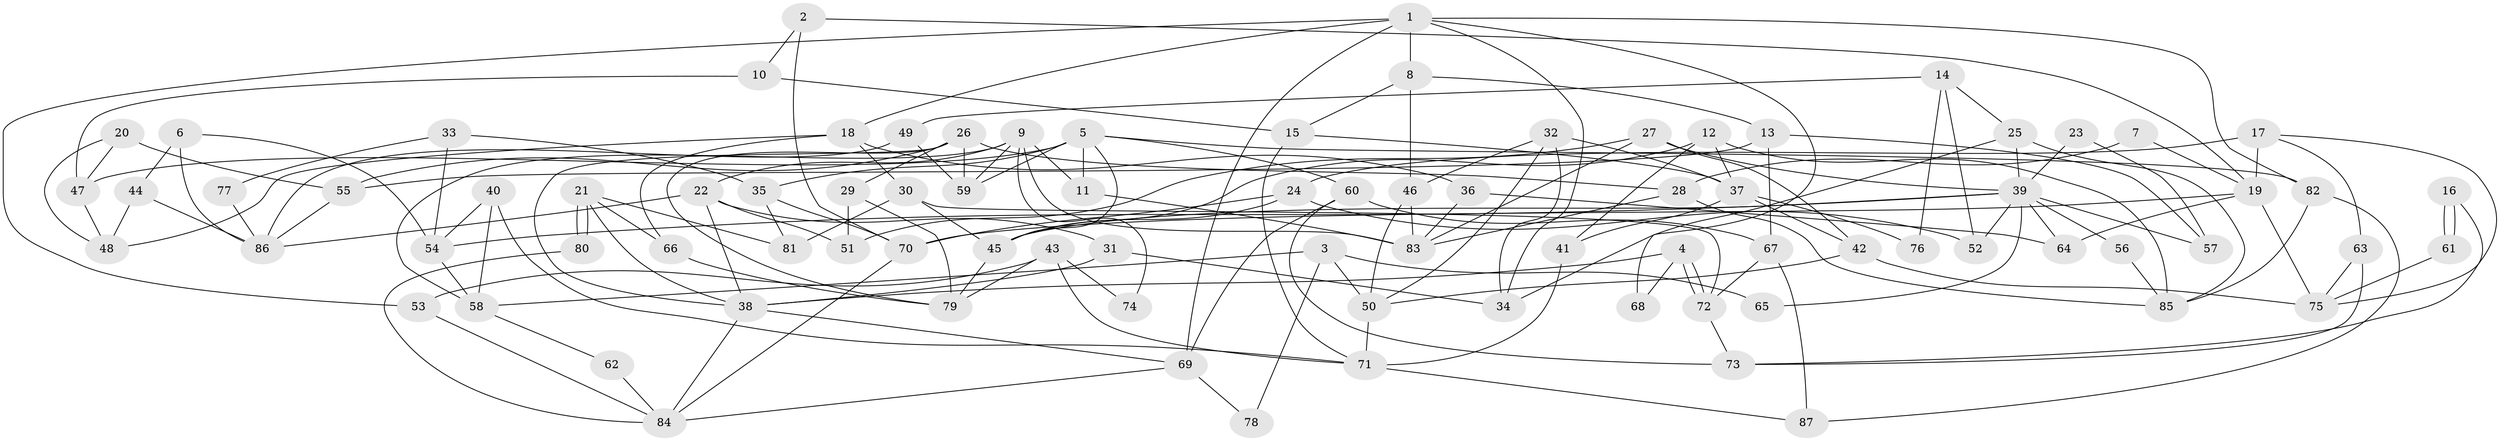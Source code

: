 // Generated by graph-tools (version 1.1) at 2025/11/02/27/25 16:11:22]
// undirected, 87 vertices, 174 edges
graph export_dot {
graph [start="1"]
  node [color=gray90,style=filled];
  1;
  2;
  3;
  4;
  5;
  6;
  7;
  8;
  9;
  10;
  11;
  12;
  13;
  14;
  15;
  16;
  17;
  18;
  19;
  20;
  21;
  22;
  23;
  24;
  25;
  26;
  27;
  28;
  29;
  30;
  31;
  32;
  33;
  34;
  35;
  36;
  37;
  38;
  39;
  40;
  41;
  42;
  43;
  44;
  45;
  46;
  47;
  48;
  49;
  50;
  51;
  52;
  53;
  54;
  55;
  56;
  57;
  58;
  59;
  60;
  61;
  62;
  63;
  64;
  65;
  66;
  67;
  68;
  69;
  70;
  71;
  72;
  73;
  74;
  75;
  76;
  77;
  78;
  79;
  80;
  81;
  82;
  83;
  84;
  85;
  86;
  87;
  1 -- 34;
  1 -- 8;
  1 -- 18;
  1 -- 53;
  1 -- 68;
  1 -- 69;
  1 -- 82;
  2 -- 70;
  2 -- 19;
  2 -- 10;
  3 -- 50;
  3 -- 58;
  3 -- 65;
  3 -- 78;
  4 -- 38;
  4 -- 72;
  4 -- 72;
  4 -- 68;
  5 -- 59;
  5 -- 45;
  5 -- 11;
  5 -- 35;
  5 -- 47;
  5 -- 60;
  5 -- 82;
  6 -- 54;
  6 -- 44;
  6 -- 86;
  7 -- 19;
  7 -- 28;
  8 -- 13;
  8 -- 15;
  8 -- 46;
  9 -- 83;
  9 -- 22;
  9 -- 11;
  9 -- 58;
  9 -- 59;
  9 -- 74;
  10 -- 15;
  10 -- 47;
  11 -- 83;
  12 -- 45;
  12 -- 41;
  12 -- 37;
  12 -- 85;
  13 -- 67;
  13 -- 55;
  13 -- 57;
  14 -- 49;
  14 -- 25;
  14 -- 52;
  14 -- 76;
  15 -- 71;
  15 -- 37;
  16 -- 61;
  16 -- 61;
  16 -- 73;
  17 -- 75;
  17 -- 19;
  17 -- 24;
  17 -- 63;
  18 -- 48;
  18 -- 30;
  18 -- 36;
  18 -- 66;
  19 -- 64;
  19 -- 70;
  19 -- 75;
  20 -- 47;
  20 -- 55;
  20 -- 48;
  21 -- 66;
  21 -- 80;
  21 -- 80;
  21 -- 38;
  21 -- 81;
  22 -- 31;
  22 -- 38;
  22 -- 51;
  22 -- 86;
  23 -- 39;
  23 -- 57;
  24 -- 45;
  24 -- 52;
  24 -- 70;
  25 -- 39;
  25 -- 85;
  25 -- 34;
  26 -- 38;
  26 -- 28;
  26 -- 29;
  26 -- 55;
  26 -- 59;
  26 -- 79;
  27 -- 51;
  27 -- 39;
  27 -- 42;
  27 -- 83;
  28 -- 85;
  28 -- 83;
  29 -- 79;
  29 -- 51;
  30 -- 81;
  30 -- 45;
  30 -- 72;
  31 -- 34;
  31 -- 38;
  32 -- 46;
  32 -- 37;
  32 -- 34;
  32 -- 50;
  33 -- 35;
  33 -- 54;
  33 -- 77;
  35 -- 70;
  35 -- 81;
  36 -- 83;
  36 -- 64;
  37 -- 42;
  37 -- 41;
  37 -- 76;
  38 -- 69;
  38 -- 84;
  39 -- 52;
  39 -- 45;
  39 -- 54;
  39 -- 56;
  39 -- 57;
  39 -- 64;
  39 -- 65;
  40 -- 58;
  40 -- 71;
  40 -- 54;
  41 -- 71;
  42 -- 50;
  42 -- 75;
  43 -- 71;
  43 -- 53;
  43 -- 74;
  43 -- 79;
  44 -- 48;
  44 -- 86;
  45 -- 79;
  46 -- 83;
  46 -- 50;
  47 -- 48;
  49 -- 59;
  49 -- 86;
  50 -- 71;
  53 -- 84;
  54 -- 58;
  55 -- 86;
  56 -- 85;
  58 -- 62;
  60 -- 73;
  60 -- 67;
  60 -- 69;
  61 -- 75;
  62 -- 84;
  63 -- 75;
  63 -- 73;
  66 -- 79;
  67 -- 72;
  67 -- 87;
  69 -- 78;
  69 -- 84;
  70 -- 84;
  71 -- 87;
  72 -- 73;
  77 -- 86;
  80 -- 84;
  82 -- 85;
  82 -- 87;
}
